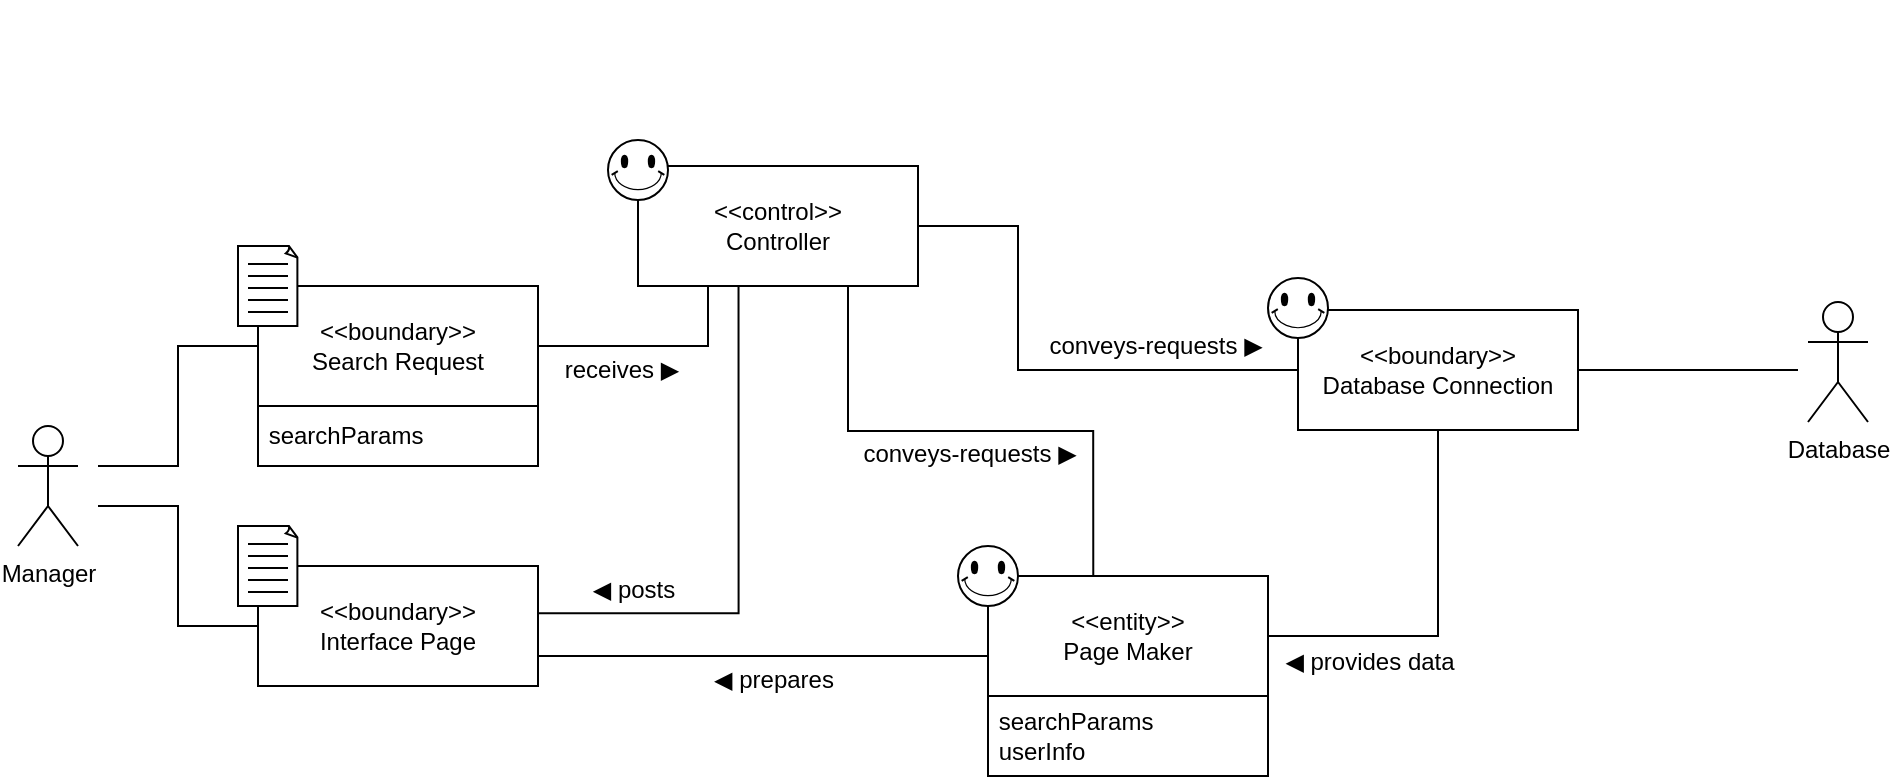 <mxfile version="14.6.6" type="github">
  <diagram id="eaW2Op4QjbFX33sN2T9P" name="Page-1">
    <mxGraphModel dx="1038" dy="548" grid="1" gridSize="10" guides="1" tooltips="1" connect="1" arrows="1" fold="1" page="1" pageScale="1" pageWidth="827" pageHeight="1169" math="0" shadow="0">
      <root>
        <mxCell id="0" />
        <mxCell id="1" parent="0" />
        <mxCell id="OPHa_PDICa3LDSfkEfdJ-1" value="Database" style="shape=umlActor;verticalLabelPosition=bottom;verticalAlign=top;html=1;outlineConnect=0;" parent="1" vertex="1">
          <mxGeometry x="985" y="328" width="30" height="60" as="geometry" />
        </mxCell>
        <mxCell id="OPHa_PDICa3LDSfkEfdJ-2" style="edgeStyle=orthogonalEdgeStyle;rounded=0;orthogonalLoop=1;jettySize=auto;html=1;exitX=0.359;exitY=0.985;exitDx=0;exitDy=0;entryX=1.003;entryY=0.394;entryDx=0;entryDy=0;entryPerimeter=0;startArrow=none;startFill=0;endArrow=none;endFill=0;exitPerimeter=0;" parent="1" source="OPHa_PDICa3LDSfkEfdJ-35" target="OPHa_PDICa3LDSfkEfdJ-26" edge="1">
          <mxGeometry relative="1" as="geometry">
            <Array as="points">
              <mxPoint x="450" y="484" />
            </Array>
          </mxGeometry>
        </mxCell>
        <mxCell id="OPHa_PDICa3LDSfkEfdJ-3" style="edgeStyle=orthogonalEdgeStyle;rounded=0;orthogonalLoop=1;jettySize=auto;html=1;exitX=0.5;exitY=1;exitDx=0;exitDy=0;exitPerimeter=0;" parent="1" edge="1">
          <mxGeometry relative="1" as="geometry">
            <mxPoint x="135" y="185.0" as="sourcePoint" />
            <mxPoint x="135" y="185.0" as="targetPoint" />
          </mxGeometry>
        </mxCell>
        <mxCell id="OPHa_PDICa3LDSfkEfdJ-4" style="edgeStyle=orthogonalEdgeStyle;rounded=0;orthogonalLoop=1;jettySize=auto;html=1;exitX=0.5;exitY=1;exitDx=0;exitDy=0;exitPerimeter=0;" parent="1" edge="1">
          <mxGeometry relative="1" as="geometry">
            <mxPoint x="135" y="185.0" as="sourcePoint" />
            <mxPoint x="135" y="185.0" as="targetPoint" />
          </mxGeometry>
        </mxCell>
        <mxCell id="OPHa_PDICa3LDSfkEfdJ-5" style="edgeStyle=orthogonalEdgeStyle;rounded=0;orthogonalLoop=1;jettySize=auto;html=1;exitX=0;exitY=0.5;exitDx=0;exitDy=0;startArrow=none;startFill=0;endArrow=none;endFill=0;" parent="1" source="OPHa_PDICa3LDSfkEfdJ-26" edge="1">
          <mxGeometry relative="1" as="geometry">
            <mxPoint x="130" y="430" as="targetPoint" />
            <Array as="points">
              <mxPoint x="170" y="490" />
              <mxPoint x="170" y="430" />
            </Array>
          </mxGeometry>
        </mxCell>
        <object label="Manager" id="OPHa_PDICa3LDSfkEfdJ-6">
          <mxCell style="shape=umlActor;verticalLabelPosition=bottom;verticalAlign=top;html=1;outlineConnect=0;" parent="1" vertex="1">
            <mxGeometry x="90" y="390" width="30" height="60" as="geometry" />
          </mxCell>
        </object>
        <mxCell id="OPHa_PDICa3LDSfkEfdJ-7" style="edgeStyle=orthogonalEdgeStyle;rounded=0;orthogonalLoop=1;jettySize=auto;html=1;exitX=1;exitY=0.5;exitDx=0;exitDy=0;entryX=0.25;entryY=1;entryDx=0;entryDy=0;startArrow=none;startFill=0;endArrow=none;endFill=0;" parent="1" source="OPHa_PDICa3LDSfkEfdJ-16" target="OPHa_PDICa3LDSfkEfdJ-35" edge="1">
          <mxGeometry relative="1" as="geometry" />
        </mxCell>
        <mxCell id="OPHa_PDICa3LDSfkEfdJ-8" style="edgeStyle=orthogonalEdgeStyle;rounded=0;orthogonalLoop=1;jettySize=auto;html=1;exitX=0;exitY=0.5;exitDx=0;exitDy=0;startArrow=none;startFill=0;endArrow=none;endFill=0;" parent="1" source="OPHa_PDICa3LDSfkEfdJ-16" edge="1">
          <mxGeometry relative="1" as="geometry">
            <mxPoint x="130" y="410" as="targetPoint" />
            <Array as="points">
              <mxPoint x="170" y="350" />
              <mxPoint x="170" y="410" />
            </Array>
          </mxGeometry>
        </mxCell>
        <mxCell id="OPHa_PDICa3LDSfkEfdJ-9" value="conveys-requests ▶" style="text;html=1;strokeColor=none;fillColor=none;align=center;verticalAlign=middle;whiteSpace=wrap;rounded=0;rotation=0;" parent="1" vertex="1">
          <mxGeometry x="501" y="394" width="130" height="20" as="geometry" />
        </mxCell>
        <mxCell id="OPHa_PDICa3LDSfkEfdJ-10" value="◀ prepares" style="text;html=1;strokeColor=none;fillColor=none;align=center;verticalAlign=middle;whiteSpace=wrap;rounded=0;" parent="1" vertex="1">
          <mxGeometry x="435" y="507" width="66" height="20" as="geometry" />
        </mxCell>
        <mxCell id="OPHa_PDICa3LDSfkEfdJ-11" value="receives ▶" style="text;html=1;strokeColor=none;fillColor=none;align=center;verticalAlign=middle;whiteSpace=wrap;rounded=0;" parent="1" vertex="1">
          <mxGeometry x="359" y="352" width="66" height="20" as="geometry" />
        </mxCell>
        <mxCell id="OPHa_PDICa3LDSfkEfdJ-12" value="conveys-requests ▶" style="text;html=1;strokeColor=none;fillColor=none;align=center;verticalAlign=middle;whiteSpace=wrap;rounded=0;rotation=0;" parent="1" vertex="1">
          <mxGeometry x="594" y="340" width="130" height="20" as="geometry" />
        </mxCell>
        <mxCell id="OPHa_PDICa3LDSfkEfdJ-13" value="◀ posts" style="text;html=1;strokeColor=none;fillColor=none;align=center;verticalAlign=middle;whiteSpace=wrap;rounded=0;" parent="1" vertex="1">
          <mxGeometry x="365" y="462" width="66" height="20" as="geometry" />
        </mxCell>
        <mxCell id="OPHa_PDICa3LDSfkEfdJ-14" value="" style="group" parent="1" vertex="1" connectable="0">
          <mxGeometry x="200" y="300" width="150" height="110" as="geometry" />
        </mxCell>
        <mxCell id="OPHa_PDICa3LDSfkEfdJ-15" value="" style="group" parent="OPHa_PDICa3LDSfkEfdJ-14" vertex="1" connectable="0">
          <mxGeometry x="10" y="20" width="140" height="90" as="geometry" />
        </mxCell>
        <mxCell id="OPHa_PDICa3LDSfkEfdJ-16" value="&amp;lt;&amp;lt;boundary&amp;gt;&amp;gt;&lt;br&gt;Search Request" style="rounded=0;whiteSpace=wrap;html=1;" parent="OPHa_PDICa3LDSfkEfdJ-15" vertex="1">
          <mxGeometry width="140" height="60" as="geometry" />
        </mxCell>
        <mxCell id="OPHa_PDICa3LDSfkEfdJ-17" value="&amp;nbsp;searchParams" style="rounded=0;whiteSpace=wrap;html=1;align=left;" parent="OPHa_PDICa3LDSfkEfdJ-15" vertex="1">
          <mxGeometry y="60" width="140" height="30" as="geometry" />
        </mxCell>
        <mxCell id="OPHa_PDICa3LDSfkEfdJ-18" value="" style="group" parent="OPHa_PDICa3LDSfkEfdJ-14" vertex="1" connectable="0">
          <mxGeometry width="30" height="40" as="geometry" />
        </mxCell>
        <mxCell id="OPHa_PDICa3LDSfkEfdJ-19" value="" style="whiteSpace=wrap;html=1;shape=mxgraph.basic.document" parent="OPHa_PDICa3LDSfkEfdJ-18" vertex="1">
          <mxGeometry width="30" height="40" as="geometry" />
        </mxCell>
        <mxCell id="OPHa_PDICa3LDSfkEfdJ-20" value="" style="endArrow=none;html=1;" parent="OPHa_PDICa3LDSfkEfdJ-18" edge="1">
          <mxGeometry width="50" height="50" relative="1" as="geometry">
            <mxPoint x="5" y="9" as="sourcePoint" />
            <mxPoint x="25" y="9" as="targetPoint" />
          </mxGeometry>
        </mxCell>
        <mxCell id="OPHa_PDICa3LDSfkEfdJ-21" value="" style="endArrow=none;html=1;" parent="OPHa_PDICa3LDSfkEfdJ-18" edge="1">
          <mxGeometry width="50" height="50" relative="1" as="geometry">
            <mxPoint x="5" y="15" as="sourcePoint" />
            <mxPoint x="25" y="15" as="targetPoint" />
          </mxGeometry>
        </mxCell>
        <mxCell id="OPHa_PDICa3LDSfkEfdJ-22" value="" style="endArrow=none;html=1;" parent="OPHa_PDICa3LDSfkEfdJ-18" edge="1">
          <mxGeometry width="50" height="50" relative="1" as="geometry">
            <mxPoint x="5" y="21" as="sourcePoint" />
            <mxPoint x="25" y="21" as="targetPoint" />
          </mxGeometry>
        </mxCell>
        <mxCell id="OPHa_PDICa3LDSfkEfdJ-23" value="" style="endArrow=none;html=1;" parent="OPHa_PDICa3LDSfkEfdJ-18" edge="1">
          <mxGeometry width="50" height="50" relative="1" as="geometry">
            <mxPoint x="5" y="27" as="sourcePoint" />
            <mxPoint x="25" y="27" as="targetPoint" />
          </mxGeometry>
        </mxCell>
        <mxCell id="OPHa_PDICa3LDSfkEfdJ-24" value="" style="endArrow=none;html=1;" parent="OPHa_PDICa3LDSfkEfdJ-18" edge="1">
          <mxGeometry width="50" height="50" relative="1" as="geometry">
            <mxPoint x="5" y="33" as="sourcePoint" />
            <mxPoint x="25" y="33" as="targetPoint" />
          </mxGeometry>
        </mxCell>
        <mxCell id="OPHa_PDICa3LDSfkEfdJ-25" value="" style="group" parent="1" vertex="1" connectable="0">
          <mxGeometry x="200" y="440" width="150" height="80" as="geometry" />
        </mxCell>
        <mxCell id="OPHa_PDICa3LDSfkEfdJ-26" value="&amp;lt;&amp;lt;boundary&amp;gt;&amp;gt;&lt;br&gt;Interface Page" style="rounded=0;whiteSpace=wrap;html=1;" parent="OPHa_PDICa3LDSfkEfdJ-25" vertex="1">
          <mxGeometry x="10" y="20" width="140" height="60" as="geometry" />
        </mxCell>
        <mxCell id="OPHa_PDICa3LDSfkEfdJ-27" value="" style="group" parent="OPHa_PDICa3LDSfkEfdJ-25" vertex="1" connectable="0">
          <mxGeometry width="30" height="40" as="geometry" />
        </mxCell>
        <mxCell id="OPHa_PDICa3LDSfkEfdJ-28" value="" style="whiteSpace=wrap;html=1;shape=mxgraph.basic.document" parent="OPHa_PDICa3LDSfkEfdJ-27" vertex="1">
          <mxGeometry width="30" height="40" as="geometry" />
        </mxCell>
        <mxCell id="OPHa_PDICa3LDSfkEfdJ-29" value="" style="endArrow=none;html=1;" parent="OPHa_PDICa3LDSfkEfdJ-27" edge="1">
          <mxGeometry width="50" height="50" relative="1" as="geometry">
            <mxPoint x="5" y="9" as="sourcePoint" />
            <mxPoint x="25" y="9" as="targetPoint" />
          </mxGeometry>
        </mxCell>
        <mxCell id="OPHa_PDICa3LDSfkEfdJ-30" value="" style="endArrow=none;html=1;" parent="OPHa_PDICa3LDSfkEfdJ-27" edge="1">
          <mxGeometry width="50" height="50" relative="1" as="geometry">
            <mxPoint x="5" y="15" as="sourcePoint" />
            <mxPoint x="25" y="15" as="targetPoint" />
          </mxGeometry>
        </mxCell>
        <mxCell id="OPHa_PDICa3LDSfkEfdJ-31" value="" style="endArrow=none;html=1;" parent="OPHa_PDICa3LDSfkEfdJ-27" edge="1">
          <mxGeometry width="50" height="50" relative="1" as="geometry">
            <mxPoint x="5" y="21" as="sourcePoint" />
            <mxPoint x="25" y="21" as="targetPoint" />
          </mxGeometry>
        </mxCell>
        <mxCell id="OPHa_PDICa3LDSfkEfdJ-32" value="" style="endArrow=none;html=1;" parent="OPHa_PDICa3LDSfkEfdJ-27" edge="1">
          <mxGeometry width="50" height="50" relative="1" as="geometry">
            <mxPoint x="5" y="27" as="sourcePoint" />
            <mxPoint x="25" y="27" as="targetPoint" />
          </mxGeometry>
        </mxCell>
        <mxCell id="OPHa_PDICa3LDSfkEfdJ-33" value="" style="endArrow=none;html=1;" parent="OPHa_PDICa3LDSfkEfdJ-27" edge="1">
          <mxGeometry width="50" height="50" relative="1" as="geometry">
            <mxPoint x="5" y="33" as="sourcePoint" />
            <mxPoint x="25" y="33" as="targetPoint" />
          </mxGeometry>
        </mxCell>
        <mxCell id="OPHa_PDICa3LDSfkEfdJ-34" value="" style="group" parent="1" vertex="1" connectable="0">
          <mxGeometry x="385" y="247" width="155" height="73" as="geometry" />
        </mxCell>
        <mxCell id="OPHa_PDICa3LDSfkEfdJ-35" value="&amp;lt;&amp;lt;control&amp;gt;&amp;gt;&lt;br&gt;Controller" style="rounded=0;whiteSpace=wrap;html=1;" parent="OPHa_PDICa3LDSfkEfdJ-34" vertex="1">
          <mxGeometry x="15" y="13" width="140" height="60" as="geometry" />
        </mxCell>
        <mxCell id="OPHa_PDICa3LDSfkEfdJ-36" value="" style="verticalLabelPosition=bottom;verticalAlign=top;html=1;shape=mxgraph.basic.smiley" parent="OPHa_PDICa3LDSfkEfdJ-34" vertex="1">
          <mxGeometry width="30" height="30" as="geometry" />
        </mxCell>
        <mxCell id="OPHa_PDICa3LDSfkEfdJ-37" style="edgeStyle=orthogonalEdgeStyle;rounded=0;orthogonalLoop=1;jettySize=auto;html=1;exitX=1;exitY=0.5;exitDx=0;exitDy=0;entryX=0;entryY=0.5;entryDx=0;entryDy=0;endArrow=none;endFill=0;" parent="1" source="OPHa_PDICa3LDSfkEfdJ-35" target="OPHa_PDICa3LDSfkEfdJ-46" edge="1">
          <mxGeometry relative="1" as="geometry">
            <Array as="points">
              <mxPoint x="590" y="290" />
              <mxPoint x="590" y="362" />
            </Array>
          </mxGeometry>
        </mxCell>
        <mxCell id="OPHa_PDICa3LDSfkEfdJ-38" style="edgeStyle=orthogonalEdgeStyle;rounded=0;orthogonalLoop=1;jettySize=auto;html=1;exitX=0.75;exitY=1;exitDx=0;exitDy=0;entryX=0.376;entryY=0;entryDx=0;entryDy=0;entryPerimeter=0;endArrow=none;endFill=0;" parent="1" source="OPHa_PDICa3LDSfkEfdJ-35" target="OPHa_PDICa3LDSfkEfdJ-42" edge="1">
          <mxGeometry relative="1" as="geometry" />
        </mxCell>
        <mxCell id="OPHa_PDICa3LDSfkEfdJ-39" value="◀ provides data" style="text;html=1;strokeColor=none;fillColor=none;align=center;verticalAlign=middle;whiteSpace=wrap;rounded=0;rotation=0;" parent="1" vertex="1">
          <mxGeometry x="701" y="497.5" width="130" height="20" as="geometry" />
        </mxCell>
        <mxCell id="OPHa_PDICa3LDSfkEfdJ-40" value="" style="group" parent="1" vertex="1" connectable="0">
          <mxGeometry x="560" y="450" width="155" height="115" as="geometry" />
        </mxCell>
        <mxCell id="OPHa_PDICa3LDSfkEfdJ-41" value="" style="group" parent="OPHa_PDICa3LDSfkEfdJ-40" vertex="1" connectable="0">
          <mxGeometry width="155" height="75" as="geometry" />
        </mxCell>
        <mxCell id="OPHa_PDICa3LDSfkEfdJ-42" value="&amp;lt;&amp;lt;entity&amp;gt;&amp;gt;&lt;br&gt;Page Maker" style="rounded=0;whiteSpace=wrap;html=1;" parent="OPHa_PDICa3LDSfkEfdJ-41" vertex="1">
          <mxGeometry x="15" y="15" width="140" height="60" as="geometry" />
        </mxCell>
        <mxCell id="OPHa_PDICa3LDSfkEfdJ-43" value="" style="verticalLabelPosition=bottom;verticalAlign=top;html=1;shape=mxgraph.basic.smiley" parent="OPHa_PDICa3LDSfkEfdJ-41" vertex="1">
          <mxGeometry width="30" height="30" as="geometry" />
        </mxCell>
        <mxCell id="OPHa_PDICa3LDSfkEfdJ-44" value="&amp;nbsp;searchParams&lt;br&gt;&amp;nbsp;userInfo" style="rounded=0;whiteSpace=wrap;html=1;align=left;" parent="OPHa_PDICa3LDSfkEfdJ-40" vertex="1">
          <mxGeometry x="15" y="75" width="140" height="40" as="geometry" />
        </mxCell>
        <mxCell id="OPHa_PDICa3LDSfkEfdJ-45" value="" style="group" parent="1" vertex="1" connectable="0">
          <mxGeometry x="715" y="316" width="155" height="76" as="geometry" />
        </mxCell>
        <mxCell id="OPHa_PDICa3LDSfkEfdJ-46" value="&amp;lt;&amp;lt;boundary&amp;gt;&amp;gt;&lt;br&gt;Database Connection" style="rounded=0;whiteSpace=wrap;html=1;" parent="OPHa_PDICa3LDSfkEfdJ-45" vertex="1">
          <mxGeometry x="15" y="16" width="140" height="60" as="geometry" />
        </mxCell>
        <mxCell id="OPHa_PDICa3LDSfkEfdJ-47" value="" style="verticalLabelPosition=bottom;verticalAlign=top;html=1;shape=mxgraph.basic.smiley" parent="OPHa_PDICa3LDSfkEfdJ-45" vertex="1">
          <mxGeometry width="30" height="30" as="geometry" />
        </mxCell>
        <mxCell id="OPHa_PDICa3LDSfkEfdJ-48" style="edgeStyle=orthogonalEdgeStyle;rounded=0;orthogonalLoop=1;jettySize=auto;html=1;exitX=1;exitY=0.75;exitDx=0;exitDy=0;endArrow=none;endFill=0;" parent="1" source="OPHa_PDICa3LDSfkEfdJ-26" edge="1">
          <mxGeometry relative="1" as="geometry">
            <mxPoint x="575" y="505" as="targetPoint" />
            <Array as="points">
              <mxPoint x="575" y="505" />
            </Array>
          </mxGeometry>
        </mxCell>
        <mxCell id="OPHa_PDICa3LDSfkEfdJ-49" style="edgeStyle=orthogonalEdgeStyle;rounded=0;orthogonalLoop=1;jettySize=auto;html=1;exitX=0.5;exitY=1;exitDx=0;exitDy=0;entryX=1;entryY=0.5;entryDx=0;entryDy=0;endArrow=none;endFill=0;" parent="1" source="OPHa_PDICa3LDSfkEfdJ-46" target="OPHa_PDICa3LDSfkEfdJ-42" edge="1">
          <mxGeometry relative="1" as="geometry" />
        </mxCell>
        <mxCell id="OPHa_PDICa3LDSfkEfdJ-50" style="edgeStyle=orthogonalEdgeStyle;rounded=0;orthogonalLoop=1;jettySize=auto;html=1;exitX=1;exitY=0.5;exitDx=0;exitDy=0;endArrow=none;endFill=0;" parent="1" source="OPHa_PDICa3LDSfkEfdJ-46" edge="1">
          <mxGeometry relative="1" as="geometry">
            <mxPoint x="980" y="362" as="targetPoint" />
          </mxGeometry>
        </mxCell>
      </root>
    </mxGraphModel>
  </diagram>
</mxfile>
